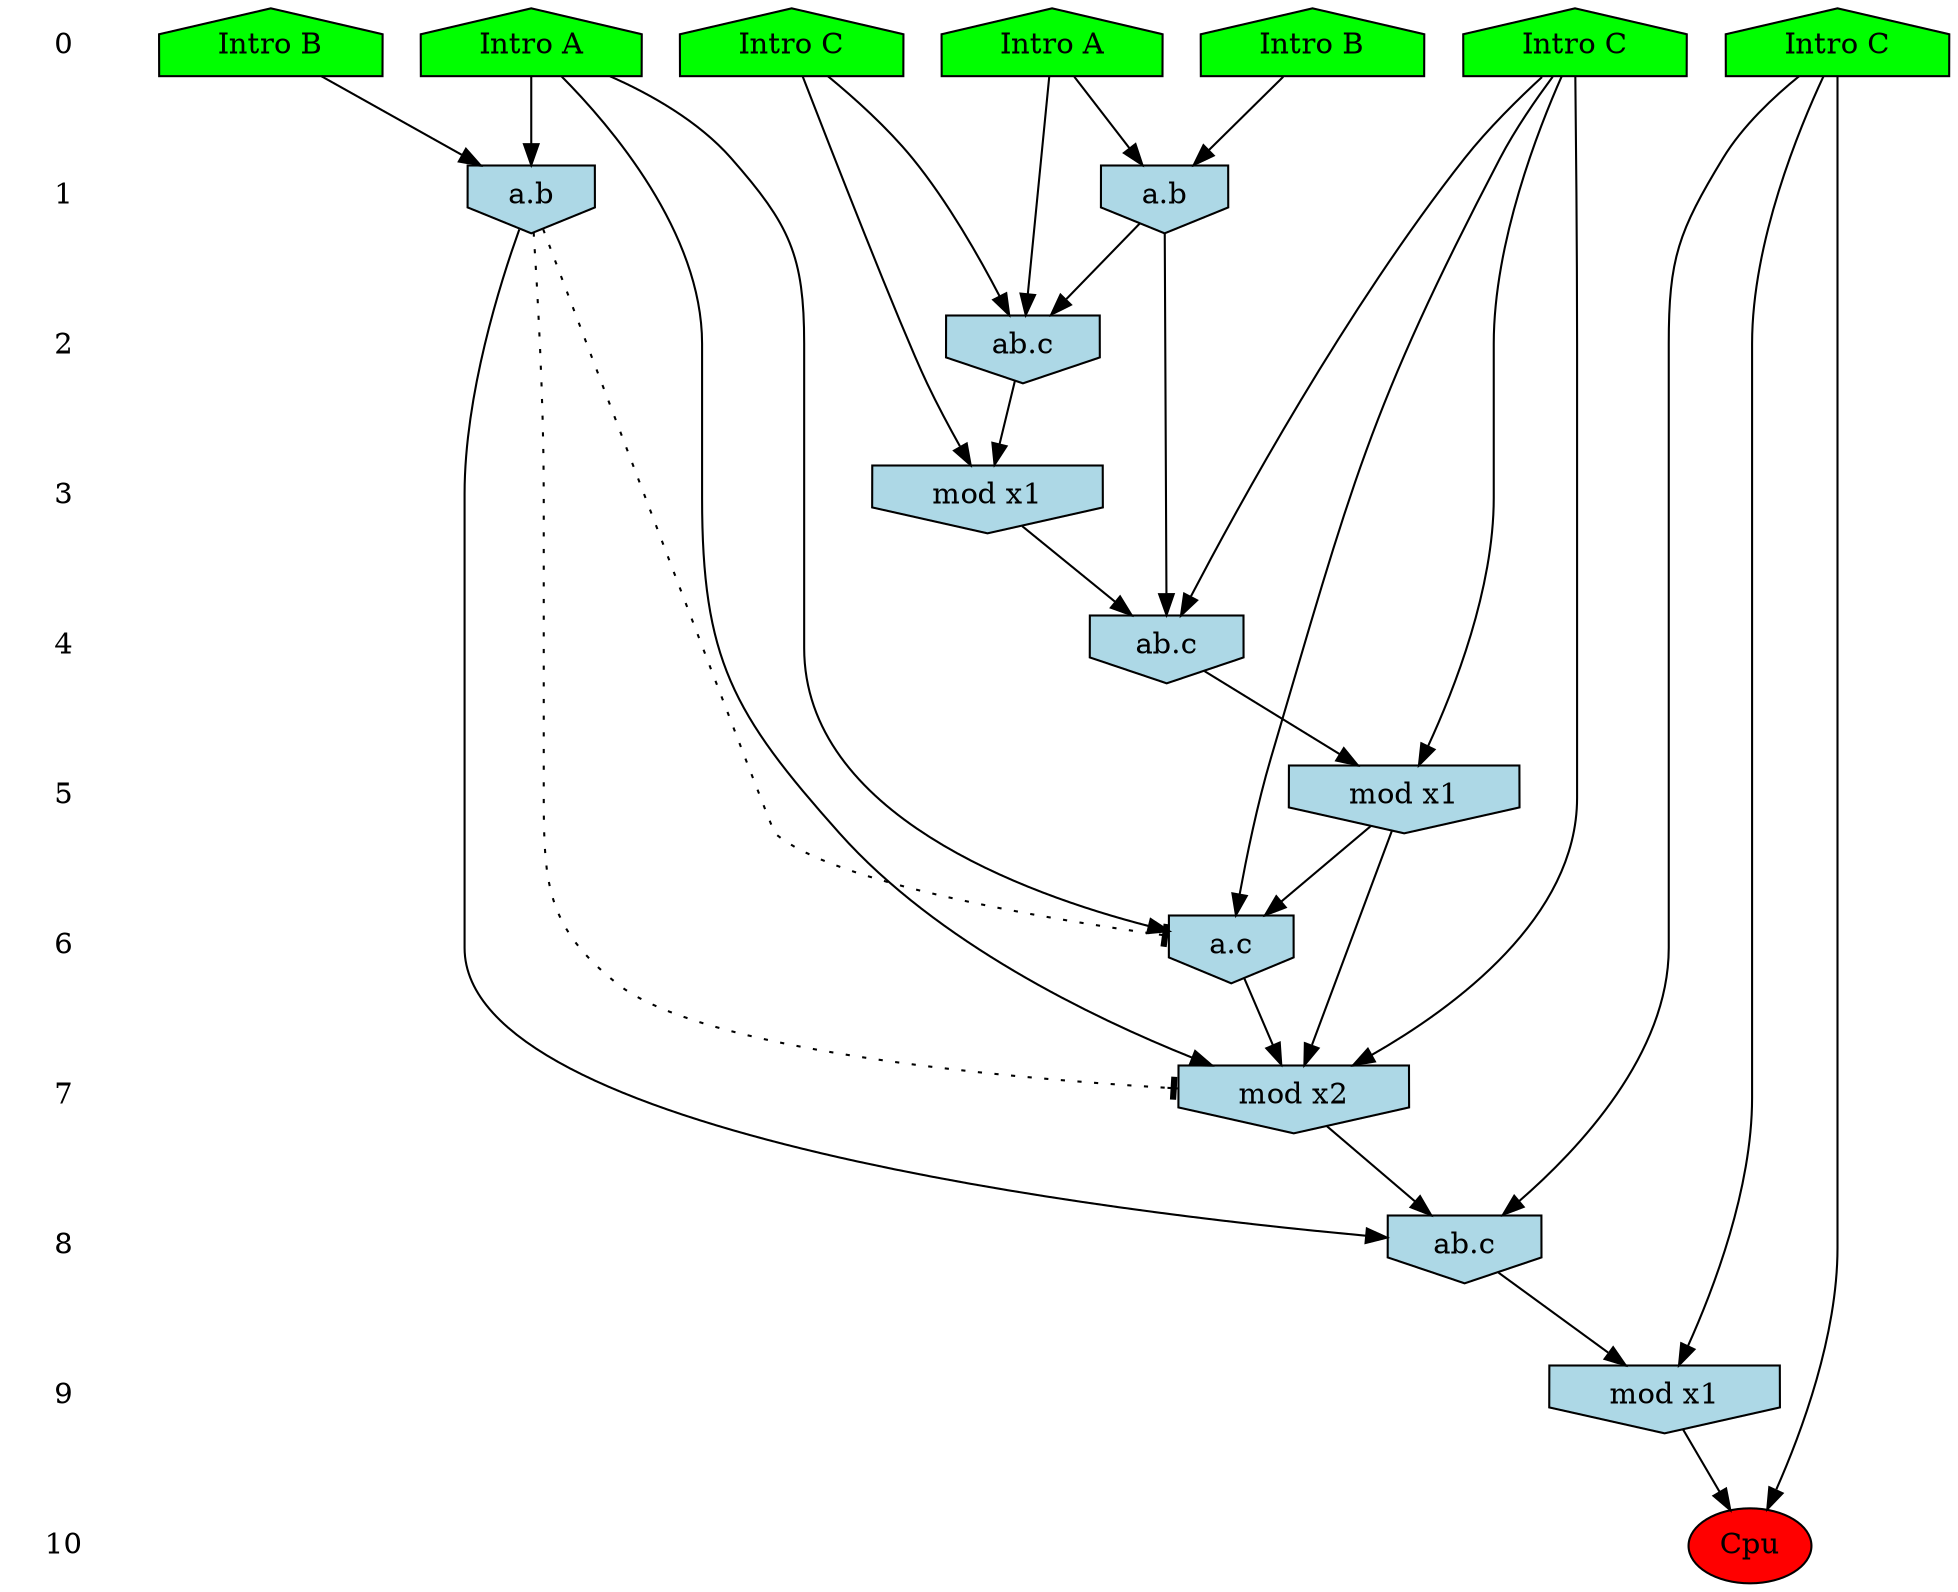 /* Compression of 8 causal flows obtained in average at 1.322086E+01 t.u */
/* Compressed causal flows were: [1172;1522;1725;2073;2088;2269;2486;3067] */
digraph G{
 ranksep=.5 ; 
{ rank = same ; "0" [shape=plaintext] ; node_1 [label ="Intro A", shape=house, style=filled, fillcolor=green] ;
node_2 [label ="Intro B", shape=house, style=filled, fillcolor=green] ;
node_3 [label ="Intro A", shape=house, style=filled, fillcolor=green] ;
node_4 [label ="Intro B", shape=house, style=filled, fillcolor=green] ;
node_5 [label ="Intro C", shape=house, style=filled, fillcolor=green] ;
node_6 [label ="Intro C", shape=house, style=filled, fillcolor=green] ;
node_7 [label ="Intro C", shape=house, style=filled, fillcolor=green] ;
}
{ rank = same ; "1" [shape=plaintext] ; node_8 [label="a.b", shape=invhouse, style=filled, fillcolor = lightblue] ;
node_15 [label="a.b", shape=invhouse, style=filled, fillcolor = lightblue] ;
}
{ rank = same ; "2" [shape=plaintext] ; node_9 [label="ab.c", shape=invhouse, style=filled, fillcolor = lightblue] ;
}
{ rank = same ; "3" [shape=plaintext] ; node_10 [label="mod x1", shape=invhouse, style=filled, fillcolor = lightblue] ;
}
{ rank = same ; "4" [shape=plaintext] ; node_11 [label="ab.c", shape=invhouse, style=filled, fillcolor = lightblue] ;
}
{ rank = same ; "5" [shape=plaintext] ; node_12 [label="mod x1", shape=invhouse, style=filled, fillcolor = lightblue] ;
}
{ rank = same ; "6" [shape=plaintext] ; node_13 [label="a.c", shape=invhouse, style=filled, fillcolor = lightblue] ;
}
{ rank = same ; "7" [shape=plaintext] ; node_14 [label="mod x2", shape=invhouse, style=filled, fillcolor = lightblue] ;
}
{ rank = same ; "8" [shape=plaintext] ; node_16 [label="ab.c", shape=invhouse, style=filled, fillcolor = lightblue] ;
}
{ rank = same ; "9" [shape=plaintext] ; node_17 [label="mod x1", shape=invhouse, style=filled, fillcolor = lightblue] ;
}
{ rank = same ; "10" [shape=plaintext] ; node_18 [label ="Cpu", style=filled, fillcolor=red] ;
}
"0" -> "1" [style="invis"]; 
"1" -> "2" [style="invis"]; 
"2" -> "3" [style="invis"]; 
"3" -> "4" [style="invis"]; 
"4" -> "5" [style="invis"]; 
"5" -> "6" [style="invis"]; 
"6" -> "7" [style="invis"]; 
"7" -> "8" [style="invis"]; 
"8" -> "9" [style="invis"]; 
"9" -> "10" [style="invis"]; 
node_3 -> node_8
node_4 -> node_8
node_3 -> node_9
node_5 -> node_9
node_8 -> node_9
node_5 -> node_10
node_9 -> node_10
node_7 -> node_11
node_8 -> node_11
node_10 -> node_11
node_7 -> node_12
node_11 -> node_12
node_1 -> node_13
node_7 -> node_13
node_12 -> node_13
node_1 -> node_14
node_7 -> node_14
node_12 -> node_14
node_13 -> node_14
node_1 -> node_15
node_2 -> node_15
node_6 -> node_16
node_14 -> node_16
node_15 -> node_16
node_6 -> node_17
node_16 -> node_17
node_6 -> node_18
node_17 -> node_18
node_15 -> node_14 [style=dotted, arrowhead = tee] 
node_15 -> node_13 [style=dotted, arrowhead = tee] 
}
/*
 Dot generation time: 0.000533
*/